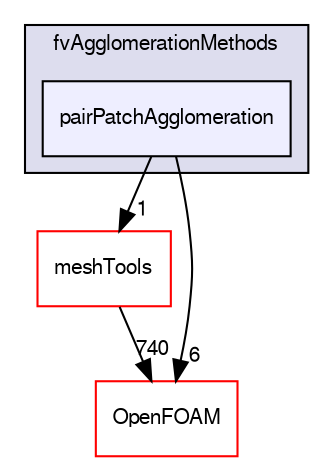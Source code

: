digraph "src/fvAgglomerationMethods/pairPatchAgglomeration" {
  bgcolor=transparent;
  compound=true
  node [ fontsize="10", fontname="FreeSans"];
  edge [ labelfontsize="10", labelfontname="FreeSans"];
  subgraph clusterdir_41168bd370834a1b1cba6e5748145d93 {
    graph [ bgcolor="#ddddee", pencolor="black", label="fvAgglomerationMethods" fontname="FreeSans", fontsize="10", URL="dir_41168bd370834a1b1cba6e5748145d93.html"]
  dir_9de964c28145ae92bc246650a7b40651 [shape=box, label="pairPatchAgglomeration", style="filled", fillcolor="#eeeeff", pencolor="black", URL="dir_9de964c28145ae92bc246650a7b40651.html"];
  }
  dir_ae30ad0bef50cf391b24c614251bb9fd [shape=box label="meshTools" color="red" URL="dir_ae30ad0bef50cf391b24c614251bb9fd.html"];
  dir_c5473ff19b20e6ec4dfe5c310b3778a8 [shape=box label="OpenFOAM" color="red" URL="dir_c5473ff19b20e6ec4dfe5c310b3778a8.html"];
  dir_ae30ad0bef50cf391b24c614251bb9fd->dir_c5473ff19b20e6ec4dfe5c310b3778a8 [headlabel="740", labeldistance=1.5 headhref="dir_001560_001706.html"];
  dir_9de964c28145ae92bc246650a7b40651->dir_ae30ad0bef50cf391b24c614251bb9fd [headlabel="1", labeldistance=1.5 headhref="dir_001092_001560.html"];
  dir_9de964c28145ae92bc246650a7b40651->dir_c5473ff19b20e6ec4dfe5c310b3778a8 [headlabel="6", labeldistance=1.5 headhref="dir_001092_001706.html"];
}
